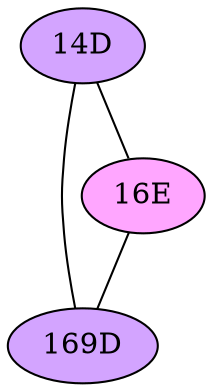 // The Round Table
graph {
	"14D" [fillcolor="#D3A4FF" style=radial]
	"169D" [fillcolor="#D3A4FF" style=radial]
	"14D" -- "169D" [penwidth=1]
	"14D" [fillcolor="#D3A4FF" style=radial]
	"16E" [fillcolor="#FFA6FF" style=radial]
	"14D" -- "16E" [penwidth=1]
	"16E" [fillcolor="#FFA6FF" style=radial]
	"169D" [fillcolor="#D3A4FF" style=radial]
	"16E" -- "169D" [penwidth=1]
}
